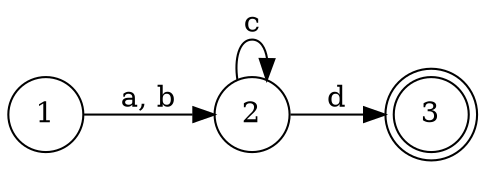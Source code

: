 digraph MegaCoolGraph {
    rankdir=LR;
    node [shape = doublecircle]; 3;
    node [shape = circle];
    1 -> 2 [label = "a, b"];
    2 -> 2 [label = "c"];
    2 -> 3 [label = "d"];
}